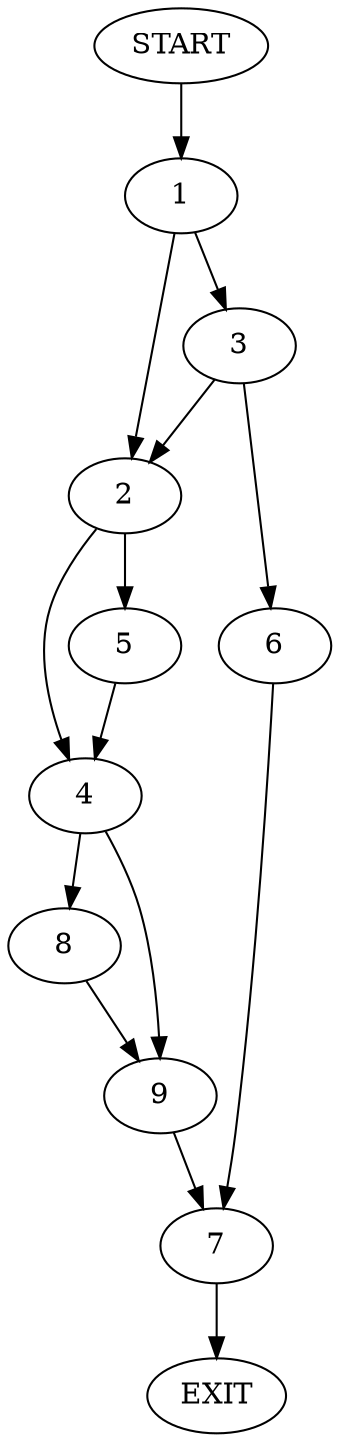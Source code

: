 digraph {
0 [label="START"]
10 [label="EXIT"]
0 -> 1
1 -> 2
1 -> 3
2 -> 4
2 -> 5
3 -> 2
3 -> 6
6 -> 7
7 -> 10
5 -> 4
4 -> 8
4 -> 9
8 -> 9
9 -> 7
}

